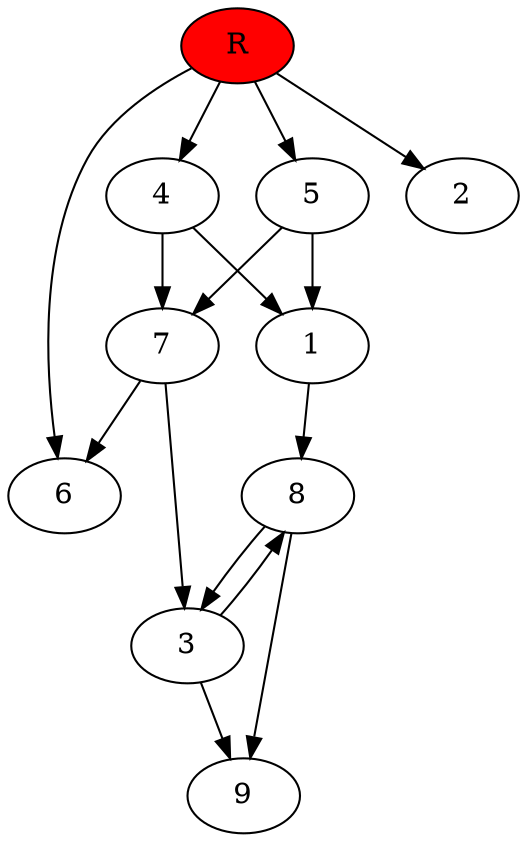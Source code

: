 digraph prb16713 {
	1
	2
	3
	4
	5
	6
	7
	8
	R [fillcolor="#ff0000" style=filled]
	1 -> 8
	3 -> 8
	3 -> 9
	4 -> 1
	4 -> 7
	5 -> 1
	5 -> 7
	7 -> 3
	7 -> 6
	8 -> 3
	8 -> 9
	R -> 2
	R -> 4
	R -> 5
	R -> 6
}
